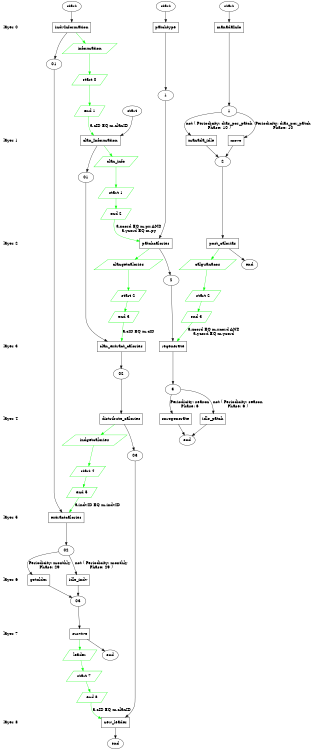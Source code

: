 digraph state_graph {
	rankdir=TB;
	size="8,5;"
	
	/* Layers */
	layer_0 [shape=plaintext, label="layer 0"];
	layer_0_b [style=invis, shape=point];
	layer_0_a [style=invis, shape=point];
	layer_0_b -> layer_0 [style=invis];
	layer_0 -> layer_0_a [style=invis];
	layer_1 [shape=plaintext, label="layer 1"];
	layer_1_b [style=invis, shape=point];
	layer_1_a [style=invis, shape=point];
	layer_1_b -> layer_1 [style=invis];
	layer_1 -> layer_1_a [style=invis];
	layer_0_a -> layer_1_b [style=invis];
	layer_2 [shape=plaintext, label="layer 2"];
	layer_2_b [style=invis, shape=point];
	layer_2_a [style=invis, shape=point];
	layer_2_b -> layer_2 [style=invis];
	layer_2 -> layer_2_a [style=invis];
	layer_1_a -> layer_2_b [style=invis];
	layer_3 [shape=plaintext, label="layer 3"];
	layer_3_b [style=invis, shape=point];
	layer_3_a [style=invis, shape=point];
	layer_3_b -> layer_3 [style=invis];
	layer_3 -> layer_3_a [style=invis];
	layer_2_a -> layer_3_b [style=invis];
	layer_4 [shape=plaintext, label="layer 4"];
	layer_4_b [style=invis, shape=point];
	layer_4_a [style=invis, shape=point];
	layer_4_b -> layer_4 [style=invis];
	layer_4 -> layer_4_a [style=invis];
	layer_3_a -> layer_4_b [style=invis];
	layer_5 [shape=plaintext, label="layer 5"];
	layer_5_b [style=invis, shape=point];
	layer_5_a [style=invis, shape=point];
	layer_5_b -> layer_5 [style=invis];
	layer_5 -> layer_5_a [style=invis];
	layer_4_a -> layer_5_b [style=invis];
	layer_6 [shape=plaintext, label="layer 6"];
	layer_6_b [style=invis, shape=point];
	layer_6_a [style=invis, shape=point];
	layer_6_b -> layer_6 [style=invis];
	layer_6 -> layer_6_a [style=invis];
	layer_5_a -> layer_6_b [style=invis];
	layer_7 [shape=plaintext, label="layer 7"];
	layer_7_b [style=invis, shape=point];
	layer_7_a [style=invis, shape=point];
	layer_7_b -> layer_7 [style=invis];
	layer_7 -> layer_7_a [style=invis];
	layer_6_a -> layer_7_b [style=invis];
	layer_8 [shape=plaintext, label="layer 8"];
	layer_8_b [style=invis, shape=point];
	layer_8_a [style=invis, shape=point];
	layer_8_b -> layer_8 [style=invis];
	layer_8 -> layer_8_a [style=invis];
	layer_7_a -> layer_8_b [style=invis];
	
	/* States */
	indv_end [label = "end"]
	indv_03 [label = "03"]
	indv_02 [label = "02"]
	indv_01 [label = "01"]
	indv_start [label = "start"]
	clan_end [label = "end"]
	clan_03 [label = "03"]
	clan_02 [label = "02"]
	clan_01 [label = "01"]
	clan_start [label = "start"]
	patch_end [label = "end"]
	patch_3 [label = "3"]
	patch_2 [label = "2"]
	patch_1 [label = "1"]
	patch_start [label = "start"]
	manada_guanacos_end [label = "end"]
	manada_guanacos_2 [label = "2"]
	manada_guanacos_1 [label = "1"]
	manada_guanacos_start [label = "start"]
	
	/* Functions */
	indv_indvInformation_start_01 [label = "indvInformation", shape = rect]
	indv_extractcalories_01_02 [label = "extractcalories", shape = rect]
	indv_getolder_02_03 [label = "getolder", shape = rect]
	indv_idle_indv_02_03 [label = "idle_indv", shape = rect]
	indv_survive_03_end [label = "survive", shape = rect]
	clan_clan_Information_start_01 [label = "clan_Information", shape = rect]
	clan_clan_extract_calories_01_02 [label = "clan_extract_calories", shape = rect]
	clan_distribute_calories_02_03 [label = "distribute_calories", shape = rect]
	clan_new_leader_03_end [label = "new_leader", shape = rect]
	patch_patchtype_start_1 [label = "patchtype", shape = rect]
	patch_patchcalories_1_2 [label = "patchcalories", shape = rect]
	patch_regenerate_2_3 [label = "regenerate", shape = rect]
	patch_snregenerate_3_end [label = "snregenerate", shape = rect]
	patch_idle_patch_3_end [label = "idle_patch", shape = rect]
	manada_guanacos_manadaInfo_start_1 [label = "manadaInfo", shape = rect]
	manada_guanacos_manada_idle_1_2 [label = "manada_idle", shape = rect]
	manada_guanacos_move_1_2 [label = "move", shape = rect]
	manada_guanacos_post_calorias_2_end [label = "post_calorias", shape = rect]
	
	/* Message types */
	information_message [ label = "information" color="#00ff00" shape = parallelogram];
	information_message -> information_message_start_0 [ color="#00ff00" ];
	information_message_start_0 [ label = "start 0" color="#00ff00" shape = parallelogram];
	information_message_start_0 -> information_message_end_0 [ color="#00ff00" ];
	information_message_end_0 [ label = "end 1" color="#00ff00" shape = parallelogram];
	information_message_end_0 -> clan_clan_Information_start_01 [ color="#00ff00" label = "a.cID EQ m.clanID" ];
	indgetcalories_message [ label = "indgetcalories" color="#00ff00" shape = parallelogram];
	indgetcalories_message -> indgetcalories_message_start_0 [ color="#00ff00" ];
	indgetcalories_message_start_0 [ label = "start 4" color="#00ff00" shape = parallelogram];
	indgetcalories_message_start_0 -> indgetcalories_message_end_0 [ color="#00ff00" ];
	indgetcalories_message_end_0 [ label = "end 5" color="#00ff00" shape = parallelogram];
	indgetcalories_message_end_0 -> indv_extractcalories_01_02 [ color="#00ff00" label = "a.indvID EQ m.indvID" ];
	leader_message [ label = "leader" color="#00ff00" shape = parallelogram];
	leader_message -> leader_message_start_0 [ color="#00ff00" ];
	leader_message_start_0 [ label = "start 7" color="#00ff00" shape = parallelogram];
	leader_message_start_0 -> leader_message_end_0 [ color="#00ff00" ];
	leader_message_end_0 [ label = "end 8" color="#00ff00" shape = parallelogram];
	leader_message_end_0 -> clan_new_leader_03_end [ color="#00ff00" label = "a.cID EQ m.clanID" ];
	clan_info_message [ label = "clan_info" color="#00ff00" shape = parallelogram];
	clan_info_message -> clan_info_message_start_0 [ color="#00ff00" ];
	clan_info_message_start_0 [ label = "start 1" color="#00ff00" shape = parallelogram];
	clan_info_message_start_0 -> clan_info_message_end_0 [ color="#00ff00" ];
	clan_info_message_end_0 [ label = "end 2" color="#00ff00" shape = parallelogram];
	clan_info_message_end_0 -> patch_patchcalories_1_2 [ color="#00ff00" label = "a.xcord EQ m.px AND\na.ycord EQ m.py" ];
	clangetcalories_message [ label = "clangetcalories" color="#00ff00" shape = parallelogram];
	clangetcalories_message -> clangetcalories_message_start_0 [ color="#00ff00" ];
	clangetcalories_message_start_0 [ label = "start 2" color="#00ff00" shape = parallelogram];
	clangetcalories_message_start_0 -> clangetcalories_message_end_0 [ color="#00ff00" ];
	clangetcalories_message_end_0 [ label = "end 3" color="#00ff00" shape = parallelogram];
	clangetcalories_message_end_0 -> clan_clan_extract_calories_01_02 [ color="#00ff00" label = "a.cID EQ m.cID" ];
	calguanacos_message [ label = "calguanacos" color="#00ff00" shape = parallelogram];
	calguanacos_message -> calguanacos_message_start_0 [ color="#00ff00" ];
	calguanacos_message_start_0 [ label = "start 2" color="#00ff00" shape = parallelogram];
	calguanacos_message_start_0 -> calguanacos_message_end_0 [ color="#00ff00" ];
	calguanacos_message_end_0 [ label = "end 3" color="#00ff00" shape = parallelogram];
	calguanacos_message_end_0 -> patch_regenerate_2_3 [ color="#00ff00" label = "a.xcord EQ m.xcord AND\na.ycord EQ m.ycord" ];
	
	/* Transitions */
	indv_start -> indv_indvInformation_start_01;
	indv_indvInformation_start_01 -> indv_01;
	indv_01 -> indv_extractcalories_01_02;
	indv_extractcalories_01_02 -> indv_02;
	indv_02 -> indv_getolder_02_03 [ label = "Periodicity: monthly\nPhase: 29"];
	indv_getolder_02_03 -> indv_03;
	indv_02 -> indv_idle_indv_02_03 [ label = "not ( Periodicity: monthly\nPhase: 29 )"];
	indv_idle_indv_02_03 -> indv_03;
	indv_03 -> indv_survive_03_end;
	indv_survive_03_end -> indv_end;
	clan_start -> clan_clan_Information_start_01;
	clan_clan_Information_start_01 -> clan_01;
	clan_01 -> clan_clan_extract_calories_01_02;
	clan_clan_extract_calories_01_02 -> clan_02;
	clan_02 -> clan_distribute_calories_02_03;
	clan_distribute_calories_02_03 -> clan_03;
	clan_03 -> clan_new_leader_03_end;
	clan_new_leader_03_end -> clan_end;
	patch_start -> patch_patchtype_start_1;
	patch_patchtype_start_1 -> patch_1;
	patch_1 -> patch_patchcalories_1_2;
	patch_patchcalories_1_2 -> patch_2;
	patch_2 -> patch_regenerate_2_3;
	patch_regenerate_2_3 -> patch_3;
	patch_3 -> patch_snregenerate_3_end [ label = "Periodicity: season\nPhase: 6"];
	patch_snregenerate_3_end -> patch_end;
	patch_3 -> patch_idle_patch_3_end [ label = "not ( Periodicity: season\nPhase: 6 )"];
	patch_idle_patch_3_end -> patch_end;
	manada_guanacos_start -> manada_guanacos_manadaInfo_start_1;
	manada_guanacos_manadaInfo_start_1 -> manada_guanacos_1;
	manada_guanacos_1 -> manada_guanacos_manada_idle_1_2 [ label = "not ( Periodicity: dias_por_patch\nPhase: 10 )"];
	manada_guanacos_manada_idle_1_2 -> manada_guanacos_2;
	manada_guanacos_1 -> manada_guanacos_move_1_2 [ label = "Periodicity: dias_por_patch\nPhase: 10"];
	manada_guanacos_move_1_2 -> manada_guanacos_2;
	manada_guanacos_2 -> manada_guanacos_post_calorias_2_end;
	manada_guanacos_post_calorias_2_end -> manada_guanacos_end;
	
	/* Communications */
	indv_indvInformation_start_01 -> information_message [ color="#00ff00" ];
	indv_survive_03_end -> leader_message [ color="#00ff00" ];
	clan_clan_Information_start_01 -> clan_info_message [ color="#00ff00" ];
	clan_distribute_calories_02_03 -> indgetcalories_message [ color="#00ff00" ];
	patch_patchcalories_1_2 -> clangetcalories_message [ color="#00ff00" ];
	manada_guanacos_post_calorias_2_end -> calguanacos_message [ color="#00ff00" ];
	{ rank=same; layer_0;  indv_indvInformation_start_01;  patch_patchtype_start_1;  manada_guanacos_manadaInfo_start_1; }
	{ rank=same; layer_0_b; }
	{ rank=same; layer_0_a; information_message_start_0; }
	{ rank=same; layer_1;  clan_clan_Information_start_01;  manada_guanacos_manada_idle_1_2;  manada_guanacos_move_1_2; }
	{ rank=same; layer_1_b; information_message_end_0; }
	{ rank=same; layer_1_a; clan_info_message_start_0; }
	{ rank=same; layer_2;  patch_patchcalories_1_2;  manada_guanacos_post_calorias_2_end; }
	{ rank=same; layer_2_b; clan_info_message_end_0; }
	{ rank=same; layer_2_a; clangetcalories_message_start_0; calguanacos_message_start_0; }
	{ rank=same; layer_3;  clan_clan_extract_calories_01_02;  patch_regenerate_2_3; }
	{ rank=same; layer_3_b; clangetcalories_message_end_0; calguanacos_message_end_0; }
	{ rank=same; layer_3_a; }
	{ rank=same; layer_4;  clan_distribute_calories_02_03;  patch_snregenerate_3_end;  patch_idle_patch_3_end; }
	{ rank=same; layer_4_b; }
	{ rank=same; layer_4_a; indgetcalories_message_start_0; }
	{ rank=same; layer_5;  indv_extractcalories_01_02; }
	{ rank=same; layer_5_b; indgetcalories_message_end_0; }
	{ rank=same; layer_5_a; }
	{ rank=same; layer_6;  indv_getolder_02_03;  indv_idle_indv_02_03; }
	{ rank=same; layer_6_b; }
	{ rank=same; layer_6_a; }
	{ rank=same; layer_7;  indv_survive_03_end; }
	{ rank=same; layer_7_b; }
	{ rank=same; layer_7_a; leader_message_start_0; }
	{ rank=same; layer_8;  clan_new_leader_03_end; }
	{ rank=same; layer_8_b; leader_message_end_0; }
	{ rank=same; layer_8_a; }
}